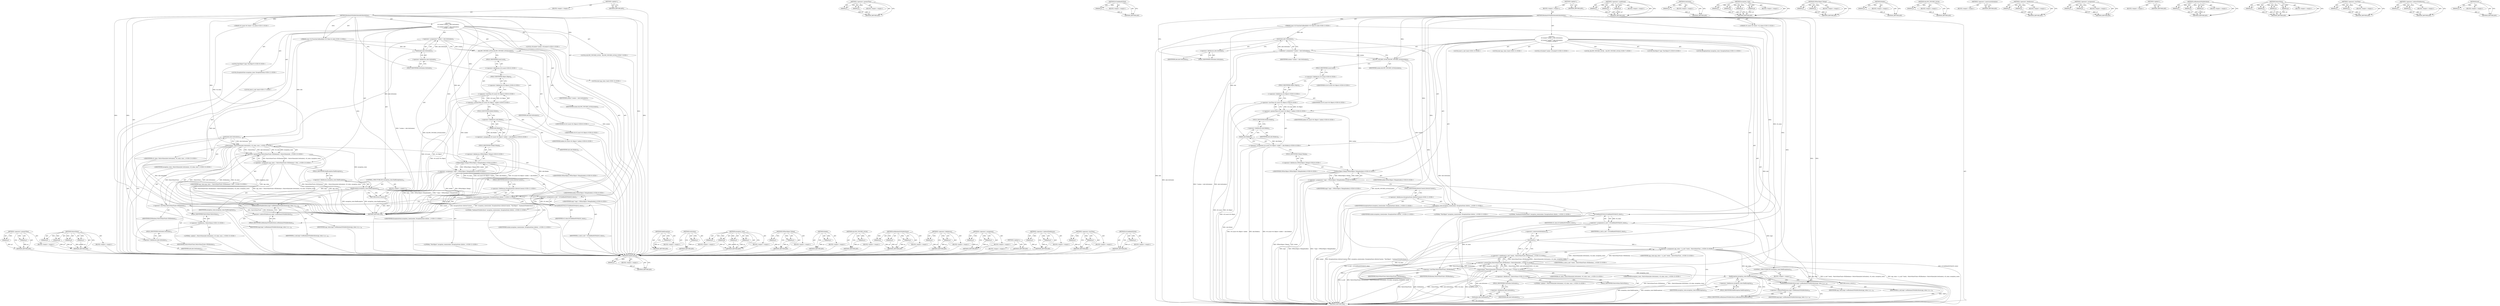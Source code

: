 digraph "bool" {
vulnerable_138 [label=<(METHOD,&lt;operator&gt;.greaterThan)>];
vulnerable_139 [label=<(PARAM,p1)>];
vulnerable_140 [label=<(PARAM,p2)>];
vulnerable_141 [label=<(BLOCK,&lt;empty&gt;,&lt;empty&gt;)>];
vulnerable_142 [label=<(METHOD_RETURN,ANY)>];
vulnerable_164 [label=<(METHOD,NativeValue)>];
vulnerable_165 [label=<(PARAM,p1)>];
vulnerable_166 [label=<(PARAM,p2)>];
vulnerable_167 [label=<(PARAM,p3)>];
vulnerable_168 [label=<(PARAM,p4)>];
vulnerable_169 [label=<(BLOCK,&lt;empty&gt;,&lt;empty&gt;)>];
vulnerable_170 [label=<(METHOD_RETURN,ANY)>];
vulnerable_6 [label=<(METHOD,&lt;global&gt;)<SUB>1</SUB>>];
vulnerable_7 [label=<(BLOCK,&lt;empty&gt;,&lt;empty&gt;)<SUB>1</SUB>>];
vulnerable_8 [label=<(METHOD,BooleanOrNullAttributeAttributeSetter)<SUB>1</SUB>>];
vulnerable_9 [label="<(PARAM,v8::Local&lt;v8::Value&gt; v8_value)<SUB>2</SUB>>"];
vulnerable_10 [label="<(PARAM,const v8::FunctionCallbackInfo&lt;v8::Value&gt;&amp; info)<SUB>2</SUB>>"];
vulnerable_11 [label="<(BLOCK,{
  v8::Isolate* isolate = info.GetIsolate();
 ...,{
  v8::Isolate* isolate = info.GetIsolate();
 ...)<SUB>2</SUB>>"];
vulnerable_12 [label="<(LOCAL,v8.Isolate* isolate: v8.Isolate*)<SUB>3</SUB>>"];
vulnerable_13 [label=<(&lt;operator&gt;.assignment,* isolate = info.GetIsolate())<SUB>3</SUB>>];
vulnerable_14 [label=<(IDENTIFIER,isolate,* isolate = info.GetIsolate())<SUB>3</SUB>>];
vulnerable_15 [label=<(GetIsolate,info.GetIsolate())<SUB>3</SUB>>];
vulnerable_16 [label=<(&lt;operator&gt;.fieldAccess,info.GetIsolate)<SUB>3</SUB>>];
vulnerable_17 [label=<(IDENTIFIER,info,info.GetIsolate())<SUB>3</SUB>>];
vulnerable_18 [label=<(FIELD_IDENTIFIER,GetIsolate,GetIsolate)<SUB>3</SUB>>];
vulnerable_19 [label=<(ALLOW_UNUSED_LOCAL,ALLOW_UNUSED_LOCAL(isolate))<SUB>4</SUB>>];
vulnerable_20 [label=<(IDENTIFIER,isolate,ALLOW_UNUSED_LOCAL(isolate))<SUB>4</SUB>>];
vulnerable_21 [label="<(&lt;operator&gt;.assignment,v8::Local&lt;v8::Object&gt; holder = info.Holder())<SUB>6</SUB>>"];
vulnerable_22 [label="<(&lt;operator&gt;.greaterThan,v8::Local&lt;v8::Object&gt; holder)<SUB>6</SUB>>"];
vulnerable_23 [label="<(&lt;operator&gt;.lessThan,v8::Local&lt;v8::Object)<SUB>6</SUB>>"];
vulnerable_24 [label="<(&lt;operator&gt;.fieldAccess,v8::Local)<SUB>6</SUB>>"];
vulnerable_25 [label="<(IDENTIFIER,v8,v8::Local&lt;v8::Object)<SUB>6</SUB>>"];
vulnerable_26 [label=<(FIELD_IDENTIFIER,Local,Local)<SUB>6</SUB>>];
vulnerable_27 [label="<(&lt;operator&gt;.fieldAccess,v8::Object)<SUB>6</SUB>>"];
vulnerable_28 [label="<(IDENTIFIER,v8,v8::Local&lt;v8::Object)<SUB>6</SUB>>"];
vulnerable_29 [label=<(FIELD_IDENTIFIER,Object,Object)<SUB>6</SUB>>];
vulnerable_30 [label="<(IDENTIFIER,holder,v8::Local&lt;v8::Object&gt; holder)<SUB>6</SUB>>"];
vulnerable_31 [label=<(Holder,info.Holder())<SUB>6</SUB>>];
vulnerable_32 [label=<(&lt;operator&gt;.fieldAccess,info.Holder)<SUB>6</SUB>>];
vulnerable_33 [label=<(IDENTIFIER,info,info.Holder())<SUB>6</SUB>>];
vulnerable_34 [label=<(FIELD_IDENTIFIER,Holder,Holder)<SUB>6</SUB>>];
vulnerable_35 [label="<(LOCAL,ALLOW_UNUSED_LOCAL : ALLOW_UNUSED_LOCAL)<SUB>7</SUB>>"];
vulnerable_36 [label="<(LOCAL,TestObject* impl: TestObject*)<SUB>9</SUB>>"];
vulnerable_37 [label="<(&lt;operator&gt;.assignment,* impl = V8TestObject::ToImpl(holder))<SUB>9</SUB>>"];
vulnerable_38 [label="<(IDENTIFIER,impl,* impl = V8TestObject::ToImpl(holder))<SUB>9</SUB>>"];
vulnerable_39 [label="<(V8TestObject.ToImpl,V8TestObject::ToImpl(holder))<SUB>9</SUB>>"];
vulnerable_40 [label="<(&lt;operator&gt;.fieldAccess,V8TestObject::ToImpl)<SUB>9</SUB>>"];
vulnerable_41 [label="<(IDENTIFIER,V8TestObject,V8TestObject::ToImpl(holder))<SUB>9</SUB>>"];
vulnerable_42 [label=<(FIELD_IDENTIFIER,ToImpl,ToImpl)<SUB>9</SUB>>];
vulnerable_43 [label="<(IDENTIFIER,holder,V8TestObject::ToImpl(holder))<SUB>9</SUB>>"];
vulnerable_44 [label="<(LOCAL,ExceptionState exception_state: ExceptionState)<SUB>11</SUB>>"];
vulnerable_45 [label="<(exception_state,exception_state(isolate, ExceptionState::kSette...)<SUB>11</SUB>>"];
vulnerable_46 [label="<(IDENTIFIER,isolate,exception_state(isolate, ExceptionState::kSette...)<SUB>11</SUB>>"];
vulnerable_47 [label="<(&lt;operator&gt;.fieldAccess,ExceptionState::kSetterContext)<SUB>11</SUB>>"];
vulnerable_48 [label="<(IDENTIFIER,ExceptionState,exception_state(isolate, ExceptionState::kSette...)<SUB>11</SUB>>"];
vulnerable_49 [label=<(FIELD_IDENTIFIER,kSetterContext,kSetterContext)<SUB>11</SUB>>];
vulnerable_50 [label="<(LITERAL,&quot;TestObject&quot;,exception_state(isolate, ExceptionState::kSette...)<SUB>11</SUB>>"];
vulnerable_51 [label="<(LITERAL,&quot;booleanOrNullAttribute&quot;,exception_state(isolate, ExceptionState::kSette...)<SUB>11</SUB>>"];
vulnerable_52 [label="<(LOCAL,bool cpp_value: bool)<SUB>13</SUB>>"];
vulnerable_53 [label="<(&lt;operator&gt;.assignment,cpp_value = NativeValueTraits&lt;IDLBoolean&gt;::Nati...)<SUB>13</SUB>>"];
vulnerable_54 [label="<(IDENTIFIER,cpp_value,cpp_value = NativeValueTraits&lt;IDLBoolean&gt;::Nati...)<SUB>13</SUB>>"];
vulnerable_55 [label="<(&lt;operator&gt;.greaterThan,NativeValueTraits&lt;IDLBoolean&gt;::NativeValue(info...)<SUB>13</SUB>>"];
vulnerable_56 [label=<(&lt;operator&gt;.lessThan,NativeValueTraits&lt;IDLBoolean)<SUB>13</SUB>>];
vulnerable_57 [label=<(IDENTIFIER,NativeValueTraits,NativeValueTraits&lt;IDLBoolean)<SUB>13</SUB>>];
vulnerable_58 [label=<(IDENTIFIER,IDLBoolean,NativeValueTraits&lt;IDLBoolean)<SUB>13</SUB>>];
vulnerable_59 [label="<(NativeValue,::NativeValue(info.GetIsolate(), v8_value, exce...)<SUB>13</SUB>>"];
vulnerable_60 [label="<(&lt;operator&gt;.fieldAccess,::NativeValue)<SUB>13</SUB>>"];
vulnerable_61 [label="<(LITERAL,&lt;global&gt;,::NativeValue(info.GetIsolate(), v8_value, exce...)<SUB>13</SUB>>"];
vulnerable_62 [label=<(FIELD_IDENTIFIER,NativeValue,NativeValue)<SUB>13</SUB>>];
vulnerable_63 [label=<(GetIsolate,info.GetIsolate())<SUB>13</SUB>>];
vulnerable_64 [label=<(&lt;operator&gt;.fieldAccess,info.GetIsolate)<SUB>13</SUB>>];
vulnerable_65 [label=<(IDENTIFIER,info,info.GetIsolate())<SUB>13</SUB>>];
vulnerable_66 [label=<(FIELD_IDENTIFIER,GetIsolate,GetIsolate)<SUB>13</SUB>>];
vulnerable_67 [label="<(IDENTIFIER,v8_value,::NativeValue(info.GetIsolate(), v8_value, exce...)<SUB>13</SUB>>"];
vulnerable_68 [label="<(IDENTIFIER,exception_state,::NativeValue(info.GetIsolate(), v8_value, exce...)<SUB>13</SUB>>"];
vulnerable_69 [label=<(CONTROL_STRUCTURE,IF,if (exception_state.HadException()))<SUB>14</SUB>>];
vulnerable_70 [label=<(HadException,exception_state.HadException())<SUB>14</SUB>>];
vulnerable_71 [label=<(&lt;operator&gt;.fieldAccess,exception_state.HadException)<SUB>14</SUB>>];
vulnerable_72 [label=<(IDENTIFIER,exception_state,exception_state.HadException())<SUB>14</SUB>>];
vulnerable_73 [label=<(FIELD_IDENTIFIER,HadException,HadException)<SUB>14</SUB>>];
vulnerable_74 [label=<(BLOCK,&lt;empty&gt;,&lt;empty&gt;)<SUB>15</SUB>>];
vulnerable_75 [label=<(RETURN,return;,return;)<SUB>15</SUB>>];
vulnerable_76 [label="<(LOCAL,bool is_null: bool)<SUB>17</SUB>>"];
vulnerable_77 [label=<(&lt;operator&gt;.assignment,is_null = IsUndefinedOrNull(v8_value))<SUB>17</SUB>>];
vulnerable_78 [label=<(IDENTIFIER,is_null,is_null = IsUndefinedOrNull(v8_value))<SUB>17</SUB>>];
vulnerable_79 [label=<(IsUndefinedOrNull,IsUndefinedOrNull(v8_value))<SUB>17</SUB>>];
vulnerable_80 [label=<(IDENTIFIER,v8_value,IsUndefinedOrNull(v8_value))<SUB>17</SUB>>];
vulnerable_81 [label=<(setBooleanOrNullAttribute,impl-&gt;setBooleanOrNullAttribute(cpp_value, is_n...)<SUB>18</SUB>>];
vulnerable_82 [label=<(&lt;operator&gt;.indirectFieldAccess,impl-&gt;setBooleanOrNullAttribute)<SUB>18</SUB>>];
vulnerable_83 [label=<(IDENTIFIER,impl,impl-&gt;setBooleanOrNullAttribute(cpp_value, is_n...)<SUB>18</SUB>>];
vulnerable_84 [label=<(FIELD_IDENTIFIER,setBooleanOrNullAttribute,setBooleanOrNullAttribute)<SUB>18</SUB>>];
vulnerable_85 [label=<(IDENTIFIER,cpp_value,impl-&gt;setBooleanOrNullAttribute(cpp_value, is_n...)<SUB>18</SUB>>];
vulnerable_86 [label=<(IDENTIFIER,is_null,impl-&gt;setBooleanOrNullAttribute(cpp_value, is_n...)<SUB>18</SUB>>];
vulnerable_87 [label=<(METHOD_RETURN,void)<SUB>1</SUB>>];
vulnerable_89 [label=<(METHOD_RETURN,ANY)<SUB>1</SUB>>];
vulnerable_171 [label=<(METHOD,HadException)>];
vulnerable_172 [label=<(PARAM,p1)>];
vulnerable_173 [label=<(BLOCK,&lt;empty&gt;,&lt;empty&gt;)>];
vulnerable_174 [label=<(METHOD_RETURN,ANY)>];
vulnerable_125 [label=<(METHOD,GetIsolate)>];
vulnerable_126 [label=<(PARAM,p1)>];
vulnerable_127 [label=<(BLOCK,&lt;empty&gt;,&lt;empty&gt;)>];
vulnerable_128 [label=<(METHOD_RETURN,ANY)>];
vulnerable_157 [label=<(METHOD,exception_state)>];
vulnerable_158 [label=<(PARAM,p1)>];
vulnerable_159 [label=<(PARAM,p2)>];
vulnerable_160 [label=<(PARAM,p3)>];
vulnerable_161 [label=<(PARAM,p4)>];
vulnerable_162 [label=<(BLOCK,&lt;empty&gt;,&lt;empty&gt;)>];
vulnerable_163 [label=<(METHOD_RETURN,ANY)>];
vulnerable_152 [label=<(METHOD,V8TestObject.ToImpl)>];
vulnerable_153 [label=<(PARAM,p1)>];
vulnerable_154 [label=<(PARAM,p2)>];
vulnerable_155 [label=<(BLOCK,&lt;empty&gt;,&lt;empty&gt;)>];
vulnerable_156 [label=<(METHOD_RETURN,ANY)>];
vulnerable_148 [label=<(METHOD,Holder)>];
vulnerable_149 [label=<(PARAM,p1)>];
vulnerable_150 [label=<(BLOCK,&lt;empty&gt;,&lt;empty&gt;)>];
vulnerable_151 [label=<(METHOD_RETURN,ANY)>];
vulnerable_134 [label=<(METHOD,ALLOW_UNUSED_LOCAL)>];
vulnerable_135 [label=<(PARAM,p1)>];
vulnerable_136 [label=<(BLOCK,&lt;empty&gt;,&lt;empty&gt;)>];
vulnerable_137 [label=<(METHOD_RETURN,ANY)>];
vulnerable_179 [label=<(METHOD,setBooleanOrNullAttribute)>];
vulnerable_180 [label=<(PARAM,p1)>];
vulnerable_181 [label=<(PARAM,p2)>];
vulnerable_182 [label=<(PARAM,p3)>];
vulnerable_183 [label=<(BLOCK,&lt;empty&gt;,&lt;empty&gt;)>];
vulnerable_184 [label=<(METHOD_RETURN,ANY)>];
vulnerable_129 [label=<(METHOD,&lt;operator&gt;.fieldAccess)>];
vulnerable_130 [label=<(PARAM,p1)>];
vulnerable_131 [label=<(PARAM,p2)>];
vulnerable_132 [label=<(BLOCK,&lt;empty&gt;,&lt;empty&gt;)>];
vulnerable_133 [label=<(METHOD_RETURN,ANY)>];
vulnerable_120 [label=<(METHOD,&lt;operator&gt;.assignment)>];
vulnerable_121 [label=<(PARAM,p1)>];
vulnerable_122 [label=<(PARAM,p2)>];
vulnerable_123 [label=<(BLOCK,&lt;empty&gt;,&lt;empty&gt;)>];
vulnerable_124 [label=<(METHOD_RETURN,ANY)>];
vulnerable_114 [label=<(METHOD,&lt;global&gt;)<SUB>1</SUB>>];
vulnerable_115 [label=<(BLOCK,&lt;empty&gt;,&lt;empty&gt;)>];
vulnerable_116 [label=<(METHOD_RETURN,ANY)>];
vulnerable_185 [label=<(METHOD,&lt;operator&gt;.indirectFieldAccess)>];
vulnerable_186 [label=<(PARAM,p1)>];
vulnerable_187 [label=<(PARAM,p2)>];
vulnerable_188 [label=<(BLOCK,&lt;empty&gt;,&lt;empty&gt;)>];
vulnerable_189 [label=<(METHOD_RETURN,ANY)>];
vulnerable_143 [label=<(METHOD,&lt;operator&gt;.lessThan)>];
vulnerable_144 [label=<(PARAM,p1)>];
vulnerable_145 [label=<(PARAM,p2)>];
vulnerable_146 [label=<(BLOCK,&lt;empty&gt;,&lt;empty&gt;)>];
vulnerable_147 [label=<(METHOD_RETURN,ANY)>];
vulnerable_175 [label=<(METHOD,IsUndefinedOrNull)>];
vulnerable_176 [label=<(PARAM,p1)>];
vulnerable_177 [label=<(BLOCK,&lt;empty&gt;,&lt;empty&gt;)>];
vulnerable_178 [label=<(METHOD_RETURN,ANY)>];
fixed_192 [label=<(METHOD,HadException)>];
fixed_193 [label=<(PARAM,p1)>];
fixed_194 [label=<(BLOCK,&lt;empty&gt;,&lt;empty&gt;)>];
fixed_195 [label=<(METHOD_RETURN,ANY)>];
fixed_142 [label=<(METHOD,&lt;operator&gt;.greaterThan)>];
fixed_143 [label=<(PARAM,p1)>];
fixed_144 [label=<(PARAM,p2)>];
fixed_145 [label=<(BLOCK,&lt;empty&gt;,&lt;empty&gt;)>];
fixed_146 [label=<(METHOD_RETURN,ANY)>];
fixed_168 [label=<(METHOD,IsUndefinedOrNull)>];
fixed_169 [label=<(PARAM,p1)>];
fixed_170 [label=<(BLOCK,&lt;empty&gt;,&lt;empty&gt;)>];
fixed_171 [label=<(METHOD_RETURN,ANY)>];
fixed_6 [label=<(METHOD,&lt;global&gt;)<SUB>1</SUB>>];
fixed_7 [label=<(BLOCK,&lt;empty&gt;,&lt;empty&gt;)<SUB>1</SUB>>];
fixed_8 [label=<(METHOD,BooleanOrNullAttributeAttributeSetter)<SUB>1</SUB>>];
fixed_9 [label="<(PARAM,v8::Local&lt;v8::Value&gt; v8_value)<SUB>2</SUB>>"];
fixed_10 [label="<(PARAM,const v8::FunctionCallbackInfo&lt;v8::Value&gt;&amp; info)<SUB>2</SUB>>"];
fixed_11 [label="<(BLOCK,{
  v8::Isolate* isolate = info.GetIsolate();
 ...,{
  v8::Isolate* isolate = info.GetIsolate();
 ...)<SUB>2</SUB>>"];
fixed_12 [label="<(LOCAL,v8.Isolate* isolate: v8.Isolate*)<SUB>3</SUB>>"];
fixed_13 [label=<(&lt;operator&gt;.assignment,* isolate = info.GetIsolate())<SUB>3</SUB>>];
fixed_14 [label=<(IDENTIFIER,isolate,* isolate = info.GetIsolate())<SUB>3</SUB>>];
fixed_15 [label=<(GetIsolate,info.GetIsolate())<SUB>3</SUB>>];
fixed_16 [label=<(&lt;operator&gt;.fieldAccess,info.GetIsolate)<SUB>3</SUB>>];
fixed_17 [label=<(IDENTIFIER,info,info.GetIsolate())<SUB>3</SUB>>];
fixed_18 [label=<(FIELD_IDENTIFIER,GetIsolate,GetIsolate)<SUB>3</SUB>>];
fixed_19 [label=<(ALLOW_UNUSED_LOCAL,ALLOW_UNUSED_LOCAL(isolate))<SUB>4</SUB>>];
fixed_20 [label=<(IDENTIFIER,isolate,ALLOW_UNUSED_LOCAL(isolate))<SUB>4</SUB>>];
fixed_21 [label="<(&lt;operator&gt;.assignment,v8::Local&lt;v8::Object&gt; holder = info.Holder())<SUB>6</SUB>>"];
fixed_22 [label="<(&lt;operator&gt;.greaterThan,v8::Local&lt;v8::Object&gt; holder)<SUB>6</SUB>>"];
fixed_23 [label="<(&lt;operator&gt;.lessThan,v8::Local&lt;v8::Object)<SUB>6</SUB>>"];
fixed_24 [label="<(&lt;operator&gt;.fieldAccess,v8::Local)<SUB>6</SUB>>"];
fixed_25 [label="<(IDENTIFIER,v8,v8::Local&lt;v8::Object)<SUB>6</SUB>>"];
fixed_26 [label=<(FIELD_IDENTIFIER,Local,Local)<SUB>6</SUB>>];
fixed_27 [label="<(&lt;operator&gt;.fieldAccess,v8::Object)<SUB>6</SUB>>"];
fixed_28 [label="<(IDENTIFIER,v8,v8::Local&lt;v8::Object)<SUB>6</SUB>>"];
fixed_29 [label=<(FIELD_IDENTIFIER,Object,Object)<SUB>6</SUB>>];
fixed_30 [label="<(IDENTIFIER,holder,v8::Local&lt;v8::Object&gt; holder)<SUB>6</SUB>>"];
fixed_31 [label=<(Holder,info.Holder())<SUB>6</SUB>>];
fixed_32 [label=<(&lt;operator&gt;.fieldAccess,info.Holder)<SUB>6</SUB>>];
fixed_33 [label=<(IDENTIFIER,info,info.Holder())<SUB>6</SUB>>];
fixed_34 [label=<(FIELD_IDENTIFIER,Holder,Holder)<SUB>6</SUB>>];
fixed_35 [label="<(LOCAL,ALLOW_UNUSED_LOCAL : ALLOW_UNUSED_LOCAL)<SUB>7</SUB>>"];
fixed_36 [label="<(LOCAL,TestObject* impl: TestObject*)<SUB>9</SUB>>"];
fixed_37 [label="<(&lt;operator&gt;.assignment,* impl = V8TestObject::ToImpl(holder))<SUB>9</SUB>>"];
fixed_38 [label="<(IDENTIFIER,impl,* impl = V8TestObject::ToImpl(holder))<SUB>9</SUB>>"];
fixed_39 [label="<(V8TestObject.ToImpl,V8TestObject::ToImpl(holder))<SUB>9</SUB>>"];
fixed_40 [label="<(&lt;operator&gt;.fieldAccess,V8TestObject::ToImpl)<SUB>9</SUB>>"];
fixed_41 [label="<(IDENTIFIER,V8TestObject,V8TestObject::ToImpl(holder))<SUB>9</SUB>>"];
fixed_42 [label=<(FIELD_IDENTIFIER,ToImpl,ToImpl)<SUB>9</SUB>>];
fixed_43 [label="<(IDENTIFIER,holder,V8TestObject::ToImpl(holder))<SUB>9</SUB>>"];
fixed_44 [label="<(LOCAL,ExceptionState exception_state: ExceptionState)<SUB>11</SUB>>"];
fixed_45 [label="<(exception_state,exception_state(isolate, ExceptionState::kSette...)<SUB>11</SUB>>"];
fixed_46 [label="<(IDENTIFIER,isolate,exception_state(isolate, ExceptionState::kSette...)<SUB>11</SUB>>"];
fixed_47 [label="<(&lt;operator&gt;.fieldAccess,ExceptionState::kSetterContext)<SUB>11</SUB>>"];
fixed_48 [label="<(IDENTIFIER,ExceptionState,exception_state(isolate, ExceptionState::kSette...)<SUB>11</SUB>>"];
fixed_49 [label=<(FIELD_IDENTIFIER,kSetterContext,kSetterContext)<SUB>11</SUB>>];
fixed_50 [label="<(LITERAL,&quot;TestObject&quot;,exception_state(isolate, ExceptionState::kSette...)<SUB>11</SUB>>"];
fixed_51 [label="<(LITERAL,&quot;booleanOrNullAttribute&quot;,exception_state(isolate, ExceptionState::kSette...)<SUB>11</SUB>>"];
fixed_52 [label="<(LOCAL,bool is_null: bool)<SUB>13</SUB>>"];
fixed_53 [label=<(&lt;operator&gt;.assignment,is_null = IsUndefinedOrNull(v8_value))<SUB>13</SUB>>];
fixed_54 [label=<(IDENTIFIER,is_null,is_null = IsUndefinedOrNull(v8_value))<SUB>13</SUB>>];
fixed_55 [label=<(IsUndefinedOrNull,IsUndefinedOrNull(v8_value))<SUB>13</SUB>>];
fixed_56 [label=<(IDENTIFIER,v8_value,IsUndefinedOrNull(v8_value))<SUB>13</SUB>>];
fixed_57 [label="<(LOCAL,bool cpp_value: bool)<SUB>15</SUB>>"];
fixed_58 [label="<(&lt;operator&gt;.assignment,cpp_value = is_null ? bool() : NativeValueTrait...)<SUB>15</SUB>>"];
fixed_59 [label="<(IDENTIFIER,cpp_value,cpp_value = is_null ? bool() : NativeValueTrait...)<SUB>15</SUB>>"];
fixed_60 [label="<(&lt;operator&gt;.conditional,is_null ? bool() : NativeValueTraits&lt;IDLBoolean...)<SUB>15</SUB>>"];
fixed_61 [label="<(IDENTIFIER,is_null,is_null ? bool() : NativeValueTraits&lt;IDLBoolean...)<SUB>15</SUB>>"];
fixed_62 [label=<(bool,bool())<SUB>15</SUB>>];
fixed_63 [label=<(&lt;operator&gt;.constructorInitializer,())<SUB>15</SUB>>];
fixed_64 [label="<(&lt;operator&gt;.greaterThan,NativeValueTraits&lt;IDLBoolean&gt;::NativeValue(info...)<SUB>15</SUB>>"];
fixed_65 [label=<(&lt;operator&gt;.lessThan,NativeValueTraits&lt;IDLBoolean)<SUB>15</SUB>>];
fixed_66 [label=<(IDENTIFIER,NativeValueTraits,NativeValueTraits&lt;IDLBoolean)<SUB>15</SUB>>];
fixed_67 [label=<(IDENTIFIER,IDLBoolean,NativeValueTraits&lt;IDLBoolean)<SUB>15</SUB>>];
fixed_68 [label="<(NativeValue,::NativeValue(info.GetIsolate(), v8_value, exce...)<SUB>15</SUB>>"];
fixed_69 [label="<(&lt;operator&gt;.fieldAccess,::NativeValue)<SUB>15</SUB>>"];
fixed_70 [label="<(LITERAL,&lt;global&gt;,::NativeValue(info.GetIsolate(), v8_value, exce...)<SUB>15</SUB>>"];
fixed_71 [label=<(FIELD_IDENTIFIER,NativeValue,NativeValue)<SUB>15</SUB>>];
fixed_72 [label=<(GetIsolate,info.GetIsolate())<SUB>15</SUB>>];
fixed_73 [label=<(&lt;operator&gt;.fieldAccess,info.GetIsolate)<SUB>15</SUB>>];
fixed_74 [label=<(IDENTIFIER,info,info.GetIsolate())<SUB>15</SUB>>];
fixed_75 [label=<(FIELD_IDENTIFIER,GetIsolate,GetIsolate)<SUB>15</SUB>>];
fixed_76 [label="<(IDENTIFIER,v8_value,::NativeValue(info.GetIsolate(), v8_value, exce...)<SUB>15</SUB>>"];
fixed_77 [label="<(IDENTIFIER,exception_state,::NativeValue(info.GetIsolate(), v8_value, exce...)<SUB>15</SUB>>"];
fixed_78 [label=<(CONTROL_STRUCTURE,IF,if (exception_state.HadException()))<SUB>16</SUB>>];
fixed_79 [label=<(HadException,exception_state.HadException())<SUB>16</SUB>>];
fixed_80 [label=<(&lt;operator&gt;.fieldAccess,exception_state.HadException)<SUB>16</SUB>>];
fixed_81 [label=<(IDENTIFIER,exception_state,exception_state.HadException())<SUB>16</SUB>>];
fixed_82 [label=<(FIELD_IDENTIFIER,HadException,HadException)<SUB>16</SUB>>];
fixed_83 [label=<(BLOCK,&lt;empty&gt;,&lt;empty&gt;)<SUB>17</SUB>>];
fixed_84 [label=<(RETURN,return;,return;)<SUB>17</SUB>>];
fixed_85 [label=<(setBooleanOrNullAttribute,impl-&gt;setBooleanOrNullAttribute(cpp_value, is_n...)<SUB>19</SUB>>];
fixed_86 [label=<(&lt;operator&gt;.indirectFieldAccess,impl-&gt;setBooleanOrNullAttribute)<SUB>19</SUB>>];
fixed_87 [label=<(IDENTIFIER,impl,impl-&gt;setBooleanOrNullAttribute(cpp_value, is_n...)<SUB>19</SUB>>];
fixed_88 [label=<(FIELD_IDENTIFIER,setBooleanOrNullAttribute,setBooleanOrNullAttribute)<SUB>19</SUB>>];
fixed_89 [label=<(IDENTIFIER,cpp_value,impl-&gt;setBooleanOrNullAttribute(cpp_value, is_n...)<SUB>19</SUB>>];
fixed_90 [label=<(IDENTIFIER,is_null,impl-&gt;setBooleanOrNullAttribute(cpp_value, is_n...)<SUB>19</SUB>>];
fixed_91 [label=<(METHOD_RETURN,void)<SUB>1</SUB>>];
fixed_93 [label=<(METHOD_RETURN,ANY)<SUB>1</SUB>>];
fixed_172 [label=<(METHOD,&lt;operator&gt;.conditional)>];
fixed_173 [label=<(PARAM,p1)>];
fixed_174 [label=<(PARAM,p2)>];
fixed_175 [label=<(PARAM,p3)>];
fixed_176 [label=<(BLOCK,&lt;empty&gt;,&lt;empty&gt;)>];
fixed_177 [label=<(METHOD_RETURN,ANY)>];
fixed_129 [label=<(METHOD,GetIsolate)>];
fixed_130 [label=<(PARAM,p1)>];
fixed_131 [label=<(BLOCK,&lt;empty&gt;,&lt;empty&gt;)>];
fixed_132 [label=<(METHOD_RETURN,ANY)>];
fixed_161 [label=<(METHOD,exception_state)>];
fixed_162 [label=<(PARAM,p1)>];
fixed_163 [label=<(PARAM,p2)>];
fixed_164 [label=<(PARAM,p3)>];
fixed_165 [label=<(PARAM,p4)>];
fixed_166 [label=<(BLOCK,&lt;empty&gt;,&lt;empty&gt;)>];
fixed_167 [label=<(METHOD_RETURN,ANY)>];
fixed_156 [label=<(METHOD,V8TestObject.ToImpl)>];
fixed_157 [label=<(PARAM,p1)>];
fixed_158 [label=<(PARAM,p2)>];
fixed_159 [label=<(BLOCK,&lt;empty&gt;,&lt;empty&gt;)>];
fixed_160 [label=<(METHOD_RETURN,ANY)>];
fixed_152 [label=<(METHOD,Holder)>];
fixed_153 [label=<(PARAM,p1)>];
fixed_154 [label=<(BLOCK,&lt;empty&gt;,&lt;empty&gt;)>];
fixed_155 [label=<(METHOD_RETURN,ANY)>];
fixed_138 [label=<(METHOD,ALLOW_UNUSED_LOCAL)>];
fixed_139 [label=<(PARAM,p1)>];
fixed_140 [label=<(BLOCK,&lt;empty&gt;,&lt;empty&gt;)>];
fixed_141 [label=<(METHOD_RETURN,ANY)>];
fixed_182 [label=<(METHOD,&lt;operator&gt;.constructorInitializer)>];
fixed_183 [label=<(BLOCK,&lt;empty&gt;,&lt;empty&gt;)>];
fixed_184 [label=<(METHOD_RETURN,ANY)>];
fixed_133 [label=<(METHOD,&lt;operator&gt;.fieldAccess)>];
fixed_134 [label=<(PARAM,p1)>];
fixed_135 [label=<(PARAM,p2)>];
fixed_136 [label=<(BLOCK,&lt;empty&gt;,&lt;empty&gt;)>];
fixed_137 [label=<(METHOD_RETURN,ANY)>];
fixed_124 [label=<(METHOD,&lt;operator&gt;.assignment)>];
fixed_125 [label=<(PARAM,p1)>];
fixed_126 [label=<(PARAM,p2)>];
fixed_127 [label=<(BLOCK,&lt;empty&gt;,&lt;empty&gt;)>];
fixed_128 [label=<(METHOD_RETURN,ANY)>];
fixed_118 [label=<(METHOD,&lt;global&gt;)<SUB>1</SUB>>];
fixed_119 [label=<(BLOCK,&lt;empty&gt;,&lt;empty&gt;)>];
fixed_120 [label=<(METHOD_RETURN,ANY)>];
fixed_196 [label=<(METHOD,setBooleanOrNullAttribute)>];
fixed_197 [label=<(PARAM,p1)>];
fixed_198 [label=<(PARAM,p2)>];
fixed_199 [label=<(PARAM,p3)>];
fixed_200 [label=<(BLOCK,&lt;empty&gt;,&lt;empty&gt;)>];
fixed_201 [label=<(METHOD_RETURN,ANY)>];
fixed_185 [label=<(METHOD,NativeValue)>];
fixed_186 [label=<(PARAM,p1)>];
fixed_187 [label=<(PARAM,p2)>];
fixed_188 [label=<(PARAM,p3)>];
fixed_189 [label=<(PARAM,p4)>];
fixed_190 [label=<(BLOCK,&lt;empty&gt;,&lt;empty&gt;)>];
fixed_191 [label=<(METHOD_RETURN,ANY)>];
fixed_147 [label=<(METHOD,&lt;operator&gt;.lessThan)>];
fixed_148 [label=<(PARAM,p1)>];
fixed_149 [label=<(PARAM,p2)>];
fixed_150 [label=<(BLOCK,&lt;empty&gt;,&lt;empty&gt;)>];
fixed_151 [label=<(METHOD_RETURN,ANY)>];
fixed_202 [label=<(METHOD,&lt;operator&gt;.indirectFieldAccess)>];
fixed_203 [label=<(PARAM,p1)>];
fixed_204 [label=<(PARAM,p2)>];
fixed_205 [label=<(BLOCK,&lt;empty&gt;,&lt;empty&gt;)>];
fixed_206 [label=<(METHOD_RETURN,ANY)>];
fixed_178 [label=<(METHOD,bool)>];
fixed_179 [label=<(PARAM,p1)>];
fixed_180 [label=<(BLOCK,&lt;empty&gt;,&lt;empty&gt;)>];
fixed_181 [label=<(METHOD_RETURN,ANY)>];
vulnerable_138 -> vulnerable_139  [key=0, label="AST: "];
vulnerable_138 -> vulnerable_139  [key=1, label="DDG: "];
vulnerable_138 -> vulnerable_141  [key=0, label="AST: "];
vulnerable_138 -> vulnerable_140  [key=0, label="AST: "];
vulnerable_138 -> vulnerable_140  [key=1, label="DDG: "];
vulnerable_138 -> vulnerable_142  [key=0, label="AST: "];
vulnerable_138 -> vulnerable_142  [key=1, label="CFG: "];
vulnerable_139 -> vulnerable_142  [key=0, label="DDG: p1"];
vulnerable_140 -> vulnerable_142  [key=0, label="DDG: p2"];
vulnerable_141 -> fixed_192  [key=0];
vulnerable_142 -> fixed_192  [key=0];
vulnerable_164 -> vulnerable_165  [key=0, label="AST: "];
vulnerable_164 -> vulnerable_165  [key=1, label="DDG: "];
vulnerable_164 -> vulnerable_169  [key=0, label="AST: "];
vulnerable_164 -> vulnerable_166  [key=0, label="AST: "];
vulnerable_164 -> vulnerable_166  [key=1, label="DDG: "];
vulnerable_164 -> vulnerable_170  [key=0, label="AST: "];
vulnerable_164 -> vulnerable_170  [key=1, label="CFG: "];
vulnerable_164 -> vulnerable_167  [key=0, label="AST: "];
vulnerable_164 -> vulnerable_167  [key=1, label="DDG: "];
vulnerable_164 -> vulnerable_168  [key=0, label="AST: "];
vulnerable_164 -> vulnerable_168  [key=1, label="DDG: "];
vulnerable_165 -> vulnerable_170  [key=0, label="DDG: p1"];
vulnerable_166 -> vulnerable_170  [key=0, label="DDG: p2"];
vulnerable_167 -> vulnerable_170  [key=0, label="DDG: p3"];
vulnerable_168 -> vulnerable_170  [key=0, label="DDG: p4"];
vulnerable_169 -> fixed_192  [key=0];
vulnerable_170 -> fixed_192  [key=0];
vulnerable_6 -> vulnerable_7  [key=0, label="AST: "];
vulnerable_6 -> vulnerable_89  [key=0, label="AST: "];
vulnerable_6 -> vulnerable_89  [key=1, label="CFG: "];
vulnerable_7 -> vulnerable_8  [key=0, label="AST: "];
vulnerable_8 -> vulnerable_9  [key=0, label="AST: "];
vulnerable_8 -> vulnerable_9  [key=1, label="DDG: "];
vulnerable_8 -> vulnerable_10  [key=0, label="AST: "];
vulnerable_8 -> vulnerable_10  [key=1, label="DDG: "];
vulnerable_8 -> vulnerable_11  [key=0, label="AST: "];
vulnerable_8 -> vulnerable_87  [key=0, label="AST: "];
vulnerable_8 -> vulnerable_18  [key=0, label="CFG: "];
vulnerable_8 -> vulnerable_19  [key=0, label="DDG: "];
vulnerable_8 -> vulnerable_45  [key=0, label="DDG: "];
vulnerable_8 -> vulnerable_81  [key=0, label="DDG: "];
vulnerable_8 -> vulnerable_22  [key=0, label="DDG: "];
vulnerable_8 -> vulnerable_39  [key=0, label="DDG: "];
vulnerable_8 -> vulnerable_75  [key=0, label="DDG: "];
vulnerable_8 -> vulnerable_79  [key=0, label="DDG: "];
vulnerable_8 -> vulnerable_56  [key=0, label="DDG: "];
vulnerable_8 -> vulnerable_59  [key=0, label="DDG: "];
vulnerable_9 -> vulnerable_59  [key=0, label="DDG: v8_value"];
vulnerable_10 -> vulnerable_87  [key=0, label="DDG: info"];
vulnerable_10 -> vulnerable_15  [key=0, label="DDG: info"];
vulnerable_10 -> vulnerable_31  [key=0, label="DDG: info"];
vulnerable_10 -> vulnerable_63  [key=0, label="DDG: info"];
vulnerable_11 -> vulnerable_12  [key=0, label="AST: "];
vulnerable_11 -> vulnerable_13  [key=0, label="AST: "];
vulnerable_11 -> vulnerable_19  [key=0, label="AST: "];
vulnerable_11 -> vulnerable_21  [key=0, label="AST: "];
vulnerable_11 -> vulnerable_35  [key=0, label="AST: "];
vulnerable_11 -> vulnerable_36  [key=0, label="AST: "];
vulnerable_11 -> vulnerable_37  [key=0, label="AST: "];
vulnerable_11 -> vulnerable_44  [key=0, label="AST: "];
vulnerable_11 -> vulnerable_45  [key=0, label="AST: "];
vulnerable_11 -> vulnerable_52  [key=0, label="AST: "];
vulnerable_11 -> vulnerable_53  [key=0, label="AST: "];
vulnerable_11 -> vulnerable_69  [key=0, label="AST: "];
vulnerable_11 -> vulnerable_76  [key=0, label="AST: "];
vulnerable_11 -> vulnerable_77  [key=0, label="AST: "];
vulnerable_11 -> vulnerable_81  [key=0, label="AST: "];
vulnerable_12 -> fixed_192  [key=0];
vulnerable_13 -> vulnerable_14  [key=0, label="AST: "];
vulnerable_13 -> vulnerable_15  [key=0, label="AST: "];
vulnerable_13 -> vulnerable_19  [key=0, label="CFG: "];
vulnerable_13 -> vulnerable_19  [key=1, label="DDG: isolate"];
vulnerable_13 -> vulnerable_87  [key=0, label="DDG: * isolate = info.GetIsolate()"];
vulnerable_14 -> fixed_192  [key=0];
vulnerable_15 -> vulnerable_16  [key=0, label="AST: "];
vulnerable_15 -> vulnerable_13  [key=0, label="CFG: "];
vulnerable_15 -> vulnerable_13  [key=1, label="DDG: info.GetIsolate"];
vulnerable_15 -> vulnerable_63  [key=0, label="DDG: info.GetIsolate"];
vulnerable_16 -> vulnerable_17  [key=0, label="AST: "];
vulnerable_16 -> vulnerable_18  [key=0, label="AST: "];
vulnerable_16 -> vulnerable_15  [key=0, label="CFG: "];
vulnerable_17 -> fixed_192  [key=0];
vulnerable_18 -> vulnerable_16  [key=0, label="CFG: "];
vulnerable_19 -> vulnerable_20  [key=0, label="AST: "];
vulnerable_19 -> vulnerable_26  [key=0, label="CFG: "];
vulnerable_19 -> vulnerable_87  [key=0, label="DDG: ALLOW_UNUSED_LOCAL(isolate)"];
vulnerable_19 -> vulnerable_45  [key=0, label="DDG: isolate"];
vulnerable_20 -> fixed_192  [key=0];
vulnerable_21 -> vulnerable_22  [key=0, label="AST: "];
vulnerable_21 -> vulnerable_31  [key=0, label="AST: "];
vulnerable_21 -> vulnerable_42  [key=0, label="CFG: "];
vulnerable_21 -> vulnerable_87  [key=0, label="DDG: v8::Local&lt;v8::Object&gt; holder"];
vulnerable_21 -> vulnerable_87  [key=1, label="DDG: info.Holder()"];
vulnerable_21 -> vulnerable_87  [key=2, label="DDG: v8::Local&lt;v8::Object&gt; holder = info.Holder()"];
vulnerable_22 -> vulnerable_23  [key=0, label="AST: "];
vulnerable_22 -> vulnerable_30  [key=0, label="AST: "];
vulnerable_22 -> vulnerable_34  [key=0, label="CFG: "];
vulnerable_22 -> vulnerable_87  [key=0, label="DDG: v8::Local&lt;v8::Object"];
vulnerable_22 -> vulnerable_39  [key=0, label="DDG: holder"];
vulnerable_23 -> vulnerable_24  [key=0, label="AST: "];
vulnerable_23 -> vulnerable_27  [key=0, label="AST: "];
vulnerable_23 -> vulnerable_22  [key=0, label="CFG: "];
vulnerable_23 -> vulnerable_22  [key=1, label="DDG: v8::Local"];
vulnerable_23 -> vulnerable_22  [key=2, label="DDG: v8::Object"];
vulnerable_23 -> vulnerable_87  [key=0, label="DDG: v8::Local"];
vulnerable_23 -> vulnerable_87  [key=1, label="DDG: v8::Object"];
vulnerable_24 -> vulnerable_25  [key=0, label="AST: "];
vulnerable_24 -> vulnerable_26  [key=0, label="AST: "];
vulnerable_24 -> vulnerable_29  [key=0, label="CFG: "];
vulnerable_25 -> fixed_192  [key=0];
vulnerable_26 -> vulnerable_24  [key=0, label="CFG: "];
vulnerable_27 -> vulnerable_28  [key=0, label="AST: "];
vulnerable_27 -> vulnerable_29  [key=0, label="AST: "];
vulnerable_27 -> vulnerable_23  [key=0, label="CFG: "];
vulnerable_28 -> fixed_192  [key=0];
vulnerable_29 -> vulnerable_27  [key=0, label="CFG: "];
vulnerable_30 -> fixed_192  [key=0];
vulnerable_31 -> vulnerable_32  [key=0, label="AST: "];
vulnerable_31 -> vulnerable_21  [key=0, label="CFG: "];
vulnerable_31 -> vulnerable_21  [key=1, label="DDG: info.Holder"];
vulnerable_31 -> vulnerable_87  [key=0, label="DDG: info.Holder"];
vulnerable_32 -> vulnerable_33  [key=0, label="AST: "];
vulnerable_32 -> vulnerable_34  [key=0, label="AST: "];
vulnerable_32 -> vulnerable_31  [key=0, label="CFG: "];
vulnerable_33 -> fixed_192  [key=0];
vulnerable_34 -> vulnerable_32  [key=0, label="CFG: "];
vulnerable_35 -> fixed_192  [key=0];
vulnerable_36 -> fixed_192  [key=0];
vulnerable_37 -> vulnerable_38  [key=0, label="AST: "];
vulnerable_37 -> vulnerable_39  [key=0, label="AST: "];
vulnerable_37 -> vulnerable_49  [key=0, label="CFG: "];
vulnerable_37 -> vulnerable_87  [key=0, label="DDG: impl"];
vulnerable_37 -> vulnerable_87  [key=1, label="DDG: V8TestObject::ToImpl(holder)"];
vulnerable_37 -> vulnerable_87  [key=2, label="DDG: * impl = V8TestObject::ToImpl(holder)"];
vulnerable_37 -> vulnerable_81  [key=0, label="DDG: impl"];
vulnerable_38 -> fixed_192  [key=0];
vulnerable_39 -> vulnerable_40  [key=0, label="AST: "];
vulnerable_39 -> vulnerable_43  [key=0, label="AST: "];
vulnerable_39 -> vulnerable_37  [key=0, label="CFG: "];
vulnerable_39 -> vulnerable_37  [key=1, label="DDG: V8TestObject::ToImpl"];
vulnerable_39 -> vulnerable_37  [key=2, label="DDG: holder"];
vulnerable_39 -> vulnerable_87  [key=0, label="DDG: V8TestObject::ToImpl"];
vulnerable_39 -> vulnerable_87  [key=1, label="DDG: holder"];
vulnerable_40 -> vulnerable_41  [key=0, label="AST: "];
vulnerable_40 -> vulnerable_42  [key=0, label="AST: "];
vulnerable_40 -> vulnerable_39  [key=0, label="CFG: "];
vulnerable_41 -> fixed_192  [key=0];
vulnerable_42 -> vulnerable_40  [key=0, label="CFG: "];
vulnerable_43 -> fixed_192  [key=0];
vulnerable_44 -> fixed_192  [key=0];
vulnerable_45 -> vulnerable_46  [key=0, label="AST: "];
vulnerable_45 -> vulnerable_47  [key=0, label="AST: "];
vulnerable_45 -> vulnerable_50  [key=0, label="AST: "];
vulnerable_45 -> vulnerable_51  [key=0, label="AST: "];
vulnerable_45 -> vulnerable_56  [key=0, label="CFG: "];
vulnerable_45 -> vulnerable_87  [key=0, label="DDG: isolate"];
vulnerable_45 -> vulnerable_87  [key=1, label="DDG: ExceptionState::kSetterContext"];
vulnerable_45 -> vulnerable_87  [key=2, label="DDG: exception_state(isolate, ExceptionState::kSetterContext, &quot;TestObject&quot;, &quot;booleanOrNullAttribute&quot;)"];
vulnerable_46 -> fixed_192  [key=0];
vulnerable_47 -> vulnerable_48  [key=0, label="AST: "];
vulnerable_47 -> vulnerable_49  [key=0, label="AST: "];
vulnerable_47 -> vulnerable_45  [key=0, label="CFG: "];
vulnerable_48 -> fixed_192  [key=0];
vulnerable_49 -> vulnerable_47  [key=0, label="CFG: "];
vulnerable_50 -> fixed_192  [key=0];
vulnerable_51 -> fixed_192  [key=0];
vulnerable_52 -> fixed_192  [key=0];
vulnerable_53 -> vulnerable_54  [key=0, label="AST: "];
vulnerable_53 -> vulnerable_55  [key=0, label="AST: "];
vulnerable_53 -> vulnerable_73  [key=0, label="CFG: "];
vulnerable_53 -> vulnerable_87  [key=0, label="DDG: cpp_value"];
vulnerable_53 -> vulnerable_87  [key=1, label="DDG: NativeValueTraits&lt;IDLBoolean&gt;::NativeValue(info.GetIsolate(), v8_value, exception_state)"];
vulnerable_53 -> vulnerable_87  [key=2, label="DDG: cpp_value = NativeValueTraits&lt;IDLBoolean&gt;::NativeValue(info.GetIsolate(), v8_value, exception_state)"];
vulnerable_53 -> vulnerable_81  [key=0, label="DDG: cpp_value"];
vulnerable_54 -> fixed_192  [key=0];
vulnerable_55 -> vulnerable_56  [key=0, label="AST: "];
vulnerable_55 -> vulnerable_59  [key=0, label="AST: "];
vulnerable_55 -> vulnerable_53  [key=0, label="CFG: "];
vulnerable_55 -> vulnerable_53  [key=1, label="DDG: NativeValueTraits&lt;IDLBoolean"];
vulnerable_55 -> vulnerable_53  [key=2, label="DDG: ::NativeValue(info.GetIsolate(), v8_value, exception_state)"];
vulnerable_55 -> vulnerable_87  [key=0, label="DDG: NativeValueTraits&lt;IDLBoolean"];
vulnerable_55 -> vulnerable_87  [key=1, label="DDG: ::NativeValue(info.GetIsolate(), v8_value, exception_state)"];
vulnerable_56 -> vulnerable_57  [key=0, label="AST: "];
vulnerable_56 -> vulnerable_58  [key=0, label="AST: "];
vulnerable_56 -> vulnerable_62  [key=0, label="CFG: "];
vulnerable_56 -> vulnerable_87  [key=0, label="DDG: IDLBoolean"];
vulnerable_56 -> vulnerable_87  [key=1, label="DDG: NativeValueTraits"];
vulnerable_56 -> vulnerable_55  [key=0, label="DDG: NativeValueTraits"];
vulnerable_56 -> vulnerable_55  [key=1, label="DDG: IDLBoolean"];
vulnerable_57 -> fixed_192  [key=0];
vulnerable_58 -> fixed_192  [key=0];
vulnerable_59 -> vulnerable_60  [key=0, label="AST: "];
vulnerable_59 -> vulnerable_63  [key=0, label="AST: "];
vulnerable_59 -> vulnerable_67  [key=0, label="AST: "];
vulnerable_59 -> vulnerable_68  [key=0, label="AST: "];
vulnerable_59 -> vulnerable_55  [key=0, label="CFG: "];
vulnerable_59 -> vulnerable_55  [key=1, label="DDG: ::NativeValue"];
vulnerable_59 -> vulnerable_55  [key=2, label="DDG: info.GetIsolate()"];
vulnerable_59 -> vulnerable_55  [key=3, label="DDG: v8_value"];
vulnerable_59 -> vulnerable_55  [key=4, label="DDG: exception_state"];
vulnerable_59 -> vulnerable_87  [key=0, label="DDG: ::NativeValue"];
vulnerable_59 -> vulnerable_87  [key=1, label="DDG: info.GetIsolate()"];
vulnerable_59 -> vulnerable_87  [key=2, label="DDG: v8_value"];
vulnerable_59 -> vulnerable_87  [key=3, label="DDG: exception_state"];
vulnerable_59 -> vulnerable_70  [key=0, label="DDG: exception_state"];
vulnerable_59 -> vulnerable_79  [key=0, label="DDG: v8_value"];
vulnerable_60 -> vulnerable_61  [key=0, label="AST: "];
vulnerable_60 -> vulnerable_62  [key=0, label="AST: "];
vulnerable_60 -> vulnerable_66  [key=0, label="CFG: "];
vulnerable_61 -> fixed_192  [key=0];
vulnerable_62 -> vulnerable_60  [key=0, label="CFG: "];
vulnerable_63 -> vulnerable_64  [key=0, label="AST: "];
vulnerable_63 -> vulnerable_59  [key=0, label="CFG: "];
vulnerable_63 -> vulnerable_59  [key=1, label="DDG: info.GetIsolate"];
vulnerable_63 -> vulnerable_87  [key=0, label="DDG: info.GetIsolate"];
vulnerable_64 -> vulnerable_65  [key=0, label="AST: "];
vulnerable_64 -> vulnerable_66  [key=0, label="AST: "];
vulnerable_64 -> vulnerable_63  [key=0, label="CFG: "];
vulnerable_65 -> fixed_192  [key=0];
vulnerable_66 -> vulnerable_64  [key=0, label="CFG: "];
vulnerable_67 -> fixed_192  [key=0];
vulnerable_68 -> fixed_192  [key=0];
vulnerable_69 -> vulnerable_70  [key=0, label="AST: "];
vulnerable_69 -> vulnerable_74  [key=0, label="AST: "];
vulnerable_70 -> vulnerable_71  [key=0, label="AST: "];
vulnerable_70 -> vulnerable_75  [key=0, label="CFG: "];
vulnerable_70 -> vulnerable_75  [key=1, label="CDG: "];
vulnerable_70 -> vulnerable_79  [key=0, label="CFG: "];
vulnerable_70 -> vulnerable_79  [key=1, label="CDG: "];
vulnerable_70 -> vulnerable_87  [key=0, label="DDG: exception_state.HadException"];
vulnerable_70 -> vulnerable_87  [key=1, label="DDG: exception_state.HadException()"];
vulnerable_70 -> vulnerable_77  [key=0, label="CDG: "];
vulnerable_70 -> vulnerable_82  [key=0, label="CDG: "];
vulnerable_70 -> vulnerable_81  [key=0, label="CDG: "];
vulnerable_70 -> vulnerable_84  [key=0, label="CDG: "];
vulnerable_71 -> vulnerable_72  [key=0, label="AST: "];
vulnerable_71 -> vulnerable_73  [key=0, label="AST: "];
vulnerable_71 -> vulnerable_70  [key=0, label="CFG: "];
vulnerable_72 -> fixed_192  [key=0];
vulnerable_73 -> vulnerable_71  [key=0, label="CFG: "];
vulnerable_74 -> vulnerable_75  [key=0, label="AST: "];
vulnerable_75 -> vulnerable_87  [key=0, label="CFG: "];
vulnerable_75 -> vulnerable_87  [key=1, label="DDG: &lt;RET&gt;"];
vulnerable_76 -> fixed_192  [key=0];
vulnerable_77 -> vulnerable_78  [key=0, label="AST: "];
vulnerable_77 -> vulnerable_79  [key=0, label="AST: "];
vulnerable_77 -> vulnerable_84  [key=0, label="CFG: "];
vulnerable_77 -> vulnerable_81  [key=0, label="DDG: is_null"];
vulnerable_78 -> fixed_192  [key=0];
vulnerable_79 -> vulnerable_80  [key=0, label="AST: "];
vulnerable_79 -> vulnerable_77  [key=0, label="CFG: "];
vulnerable_79 -> vulnerable_77  [key=1, label="DDG: v8_value"];
vulnerable_80 -> fixed_192  [key=0];
vulnerable_81 -> vulnerable_82  [key=0, label="AST: "];
vulnerable_81 -> vulnerable_85  [key=0, label="AST: "];
vulnerable_81 -> vulnerable_86  [key=0, label="AST: "];
vulnerable_81 -> vulnerable_87  [key=0, label="CFG: "];
vulnerable_82 -> vulnerable_83  [key=0, label="AST: "];
vulnerable_82 -> vulnerable_84  [key=0, label="AST: "];
vulnerable_82 -> vulnerable_81  [key=0, label="CFG: "];
vulnerable_83 -> fixed_192  [key=0];
vulnerable_84 -> vulnerable_82  [key=0, label="CFG: "];
vulnerable_85 -> fixed_192  [key=0];
vulnerable_86 -> fixed_192  [key=0];
vulnerable_87 -> fixed_192  [key=0];
vulnerable_89 -> fixed_192  [key=0];
vulnerable_171 -> vulnerable_172  [key=0, label="AST: "];
vulnerable_171 -> vulnerable_172  [key=1, label="DDG: "];
vulnerable_171 -> vulnerable_173  [key=0, label="AST: "];
vulnerable_171 -> vulnerable_174  [key=0, label="AST: "];
vulnerable_171 -> vulnerable_174  [key=1, label="CFG: "];
vulnerable_172 -> vulnerable_174  [key=0, label="DDG: p1"];
vulnerable_173 -> fixed_192  [key=0];
vulnerable_174 -> fixed_192  [key=0];
vulnerable_125 -> vulnerable_126  [key=0, label="AST: "];
vulnerable_125 -> vulnerable_126  [key=1, label="DDG: "];
vulnerable_125 -> vulnerable_127  [key=0, label="AST: "];
vulnerable_125 -> vulnerable_128  [key=0, label="AST: "];
vulnerable_125 -> vulnerable_128  [key=1, label="CFG: "];
vulnerable_126 -> vulnerable_128  [key=0, label="DDG: p1"];
vulnerable_127 -> fixed_192  [key=0];
vulnerable_128 -> fixed_192  [key=0];
vulnerable_157 -> vulnerable_158  [key=0, label="AST: "];
vulnerable_157 -> vulnerable_158  [key=1, label="DDG: "];
vulnerable_157 -> vulnerable_162  [key=0, label="AST: "];
vulnerable_157 -> vulnerable_159  [key=0, label="AST: "];
vulnerable_157 -> vulnerable_159  [key=1, label="DDG: "];
vulnerable_157 -> vulnerable_163  [key=0, label="AST: "];
vulnerable_157 -> vulnerable_163  [key=1, label="CFG: "];
vulnerable_157 -> vulnerable_160  [key=0, label="AST: "];
vulnerable_157 -> vulnerable_160  [key=1, label="DDG: "];
vulnerable_157 -> vulnerable_161  [key=0, label="AST: "];
vulnerable_157 -> vulnerable_161  [key=1, label="DDG: "];
vulnerable_158 -> vulnerable_163  [key=0, label="DDG: p1"];
vulnerable_159 -> vulnerable_163  [key=0, label="DDG: p2"];
vulnerable_160 -> vulnerable_163  [key=0, label="DDG: p3"];
vulnerable_161 -> vulnerable_163  [key=0, label="DDG: p4"];
vulnerable_162 -> fixed_192  [key=0];
vulnerable_163 -> fixed_192  [key=0];
vulnerable_152 -> vulnerable_153  [key=0, label="AST: "];
vulnerable_152 -> vulnerable_153  [key=1, label="DDG: "];
vulnerable_152 -> vulnerable_155  [key=0, label="AST: "];
vulnerable_152 -> vulnerable_154  [key=0, label="AST: "];
vulnerable_152 -> vulnerable_154  [key=1, label="DDG: "];
vulnerable_152 -> vulnerable_156  [key=0, label="AST: "];
vulnerable_152 -> vulnerable_156  [key=1, label="CFG: "];
vulnerable_153 -> vulnerable_156  [key=0, label="DDG: p1"];
vulnerable_154 -> vulnerable_156  [key=0, label="DDG: p2"];
vulnerable_155 -> fixed_192  [key=0];
vulnerable_156 -> fixed_192  [key=0];
vulnerable_148 -> vulnerable_149  [key=0, label="AST: "];
vulnerable_148 -> vulnerable_149  [key=1, label="DDG: "];
vulnerable_148 -> vulnerable_150  [key=0, label="AST: "];
vulnerable_148 -> vulnerable_151  [key=0, label="AST: "];
vulnerable_148 -> vulnerable_151  [key=1, label="CFG: "];
vulnerable_149 -> vulnerable_151  [key=0, label="DDG: p1"];
vulnerable_150 -> fixed_192  [key=0];
vulnerable_151 -> fixed_192  [key=0];
vulnerable_134 -> vulnerable_135  [key=0, label="AST: "];
vulnerable_134 -> vulnerable_135  [key=1, label="DDG: "];
vulnerable_134 -> vulnerable_136  [key=0, label="AST: "];
vulnerable_134 -> vulnerable_137  [key=0, label="AST: "];
vulnerable_134 -> vulnerable_137  [key=1, label="CFG: "];
vulnerable_135 -> vulnerable_137  [key=0, label="DDG: p1"];
vulnerable_136 -> fixed_192  [key=0];
vulnerable_137 -> fixed_192  [key=0];
vulnerable_179 -> vulnerable_180  [key=0, label="AST: "];
vulnerable_179 -> vulnerable_180  [key=1, label="DDG: "];
vulnerable_179 -> vulnerable_183  [key=0, label="AST: "];
vulnerable_179 -> vulnerable_181  [key=0, label="AST: "];
vulnerable_179 -> vulnerable_181  [key=1, label="DDG: "];
vulnerable_179 -> vulnerable_184  [key=0, label="AST: "];
vulnerable_179 -> vulnerable_184  [key=1, label="CFG: "];
vulnerable_179 -> vulnerable_182  [key=0, label="AST: "];
vulnerable_179 -> vulnerable_182  [key=1, label="DDG: "];
vulnerable_180 -> vulnerable_184  [key=0, label="DDG: p1"];
vulnerable_181 -> vulnerable_184  [key=0, label="DDG: p2"];
vulnerable_182 -> vulnerable_184  [key=0, label="DDG: p3"];
vulnerable_183 -> fixed_192  [key=0];
vulnerable_184 -> fixed_192  [key=0];
vulnerable_129 -> vulnerable_130  [key=0, label="AST: "];
vulnerable_129 -> vulnerable_130  [key=1, label="DDG: "];
vulnerable_129 -> vulnerable_132  [key=0, label="AST: "];
vulnerable_129 -> vulnerable_131  [key=0, label="AST: "];
vulnerable_129 -> vulnerable_131  [key=1, label="DDG: "];
vulnerable_129 -> vulnerable_133  [key=0, label="AST: "];
vulnerable_129 -> vulnerable_133  [key=1, label="CFG: "];
vulnerable_130 -> vulnerable_133  [key=0, label="DDG: p1"];
vulnerable_131 -> vulnerable_133  [key=0, label="DDG: p2"];
vulnerable_132 -> fixed_192  [key=0];
vulnerable_133 -> fixed_192  [key=0];
vulnerable_120 -> vulnerable_121  [key=0, label="AST: "];
vulnerable_120 -> vulnerable_121  [key=1, label="DDG: "];
vulnerable_120 -> vulnerable_123  [key=0, label="AST: "];
vulnerable_120 -> vulnerable_122  [key=0, label="AST: "];
vulnerable_120 -> vulnerable_122  [key=1, label="DDG: "];
vulnerable_120 -> vulnerable_124  [key=0, label="AST: "];
vulnerable_120 -> vulnerable_124  [key=1, label="CFG: "];
vulnerable_121 -> vulnerable_124  [key=0, label="DDG: p1"];
vulnerable_122 -> vulnerable_124  [key=0, label="DDG: p2"];
vulnerable_123 -> fixed_192  [key=0];
vulnerable_124 -> fixed_192  [key=0];
vulnerable_114 -> vulnerable_115  [key=0, label="AST: "];
vulnerable_114 -> vulnerable_116  [key=0, label="AST: "];
vulnerable_114 -> vulnerable_116  [key=1, label="CFG: "];
vulnerable_115 -> fixed_192  [key=0];
vulnerable_116 -> fixed_192  [key=0];
vulnerable_185 -> vulnerable_186  [key=0, label="AST: "];
vulnerable_185 -> vulnerable_186  [key=1, label="DDG: "];
vulnerable_185 -> vulnerable_188  [key=0, label="AST: "];
vulnerable_185 -> vulnerable_187  [key=0, label="AST: "];
vulnerable_185 -> vulnerable_187  [key=1, label="DDG: "];
vulnerable_185 -> vulnerable_189  [key=0, label="AST: "];
vulnerable_185 -> vulnerable_189  [key=1, label="CFG: "];
vulnerable_186 -> vulnerable_189  [key=0, label="DDG: p1"];
vulnerable_187 -> vulnerable_189  [key=0, label="DDG: p2"];
vulnerable_188 -> fixed_192  [key=0];
vulnerable_189 -> fixed_192  [key=0];
vulnerable_143 -> vulnerable_144  [key=0, label="AST: "];
vulnerable_143 -> vulnerable_144  [key=1, label="DDG: "];
vulnerable_143 -> vulnerable_146  [key=0, label="AST: "];
vulnerable_143 -> vulnerable_145  [key=0, label="AST: "];
vulnerable_143 -> vulnerable_145  [key=1, label="DDG: "];
vulnerable_143 -> vulnerable_147  [key=0, label="AST: "];
vulnerable_143 -> vulnerable_147  [key=1, label="CFG: "];
vulnerable_144 -> vulnerable_147  [key=0, label="DDG: p1"];
vulnerable_145 -> vulnerable_147  [key=0, label="DDG: p2"];
vulnerable_146 -> fixed_192  [key=0];
vulnerable_147 -> fixed_192  [key=0];
vulnerable_175 -> vulnerable_176  [key=0, label="AST: "];
vulnerable_175 -> vulnerable_176  [key=1, label="DDG: "];
vulnerable_175 -> vulnerable_177  [key=0, label="AST: "];
vulnerable_175 -> vulnerable_178  [key=0, label="AST: "];
vulnerable_175 -> vulnerable_178  [key=1, label="CFG: "];
vulnerable_176 -> vulnerable_178  [key=0, label="DDG: p1"];
vulnerable_177 -> fixed_192  [key=0];
vulnerable_178 -> fixed_192  [key=0];
fixed_192 -> fixed_193  [key=0, label="AST: "];
fixed_192 -> fixed_193  [key=1, label="DDG: "];
fixed_192 -> fixed_194  [key=0, label="AST: "];
fixed_192 -> fixed_195  [key=0, label="AST: "];
fixed_192 -> fixed_195  [key=1, label="CFG: "];
fixed_193 -> fixed_195  [key=0, label="DDG: p1"];
fixed_142 -> fixed_143  [key=0, label="AST: "];
fixed_142 -> fixed_143  [key=1, label="DDG: "];
fixed_142 -> fixed_145  [key=0, label="AST: "];
fixed_142 -> fixed_144  [key=0, label="AST: "];
fixed_142 -> fixed_144  [key=1, label="DDG: "];
fixed_142 -> fixed_146  [key=0, label="AST: "];
fixed_142 -> fixed_146  [key=1, label="CFG: "];
fixed_143 -> fixed_146  [key=0, label="DDG: p1"];
fixed_144 -> fixed_146  [key=0, label="DDG: p2"];
fixed_168 -> fixed_169  [key=0, label="AST: "];
fixed_168 -> fixed_169  [key=1, label="DDG: "];
fixed_168 -> fixed_170  [key=0, label="AST: "];
fixed_168 -> fixed_171  [key=0, label="AST: "];
fixed_168 -> fixed_171  [key=1, label="CFG: "];
fixed_169 -> fixed_171  [key=0, label="DDG: p1"];
fixed_6 -> fixed_7  [key=0, label="AST: "];
fixed_6 -> fixed_93  [key=0, label="AST: "];
fixed_6 -> fixed_93  [key=1, label="CFG: "];
fixed_7 -> fixed_8  [key=0, label="AST: "];
fixed_8 -> fixed_9  [key=0, label="AST: "];
fixed_8 -> fixed_9  [key=1, label="DDG: "];
fixed_8 -> fixed_10  [key=0, label="AST: "];
fixed_8 -> fixed_10  [key=1, label="DDG: "];
fixed_8 -> fixed_11  [key=0, label="AST: "];
fixed_8 -> fixed_91  [key=0, label="AST: "];
fixed_8 -> fixed_18  [key=0, label="CFG: "];
fixed_8 -> fixed_19  [key=0, label="DDG: "];
fixed_8 -> fixed_45  [key=0, label="DDG: "];
fixed_8 -> fixed_85  [key=0, label="DDG: "];
fixed_8 -> fixed_22  [key=0, label="DDG: "];
fixed_8 -> fixed_39  [key=0, label="DDG: "];
fixed_8 -> fixed_55  [key=0, label="DDG: "];
fixed_8 -> fixed_84  [key=0, label="DDG: "];
fixed_8 -> fixed_62  [key=0, label="DDG: "];
fixed_8 -> fixed_65  [key=0, label="DDG: "];
fixed_8 -> fixed_68  [key=0, label="DDG: "];
fixed_9 -> fixed_55  [key=0, label="DDG: v8_value"];
fixed_10 -> fixed_91  [key=0, label="DDG: info"];
fixed_10 -> fixed_15  [key=0, label="DDG: info"];
fixed_10 -> fixed_31  [key=0, label="DDG: info"];
fixed_10 -> fixed_72  [key=0, label="DDG: info"];
fixed_11 -> fixed_12  [key=0, label="AST: "];
fixed_11 -> fixed_13  [key=0, label="AST: "];
fixed_11 -> fixed_19  [key=0, label="AST: "];
fixed_11 -> fixed_21  [key=0, label="AST: "];
fixed_11 -> fixed_35  [key=0, label="AST: "];
fixed_11 -> fixed_36  [key=0, label="AST: "];
fixed_11 -> fixed_37  [key=0, label="AST: "];
fixed_11 -> fixed_44  [key=0, label="AST: "];
fixed_11 -> fixed_45  [key=0, label="AST: "];
fixed_11 -> fixed_52  [key=0, label="AST: "];
fixed_11 -> fixed_53  [key=0, label="AST: "];
fixed_11 -> fixed_57  [key=0, label="AST: "];
fixed_11 -> fixed_58  [key=0, label="AST: "];
fixed_11 -> fixed_78  [key=0, label="AST: "];
fixed_11 -> fixed_85  [key=0, label="AST: "];
fixed_13 -> fixed_14  [key=0, label="AST: "];
fixed_13 -> fixed_15  [key=0, label="AST: "];
fixed_13 -> fixed_19  [key=0, label="CFG: "];
fixed_13 -> fixed_19  [key=1, label="DDG: isolate"];
fixed_13 -> fixed_91  [key=0, label="DDG: info.GetIsolate()"];
fixed_13 -> fixed_91  [key=1, label="DDG: * isolate = info.GetIsolate()"];
fixed_15 -> fixed_16  [key=0, label="AST: "];
fixed_15 -> fixed_13  [key=0, label="CFG: "];
fixed_15 -> fixed_13  [key=1, label="DDG: info.GetIsolate"];
fixed_15 -> fixed_91  [key=0, label="DDG: info.GetIsolate"];
fixed_15 -> fixed_72  [key=0, label="DDG: info.GetIsolate"];
fixed_16 -> fixed_17  [key=0, label="AST: "];
fixed_16 -> fixed_18  [key=0, label="AST: "];
fixed_16 -> fixed_15  [key=0, label="CFG: "];
fixed_18 -> fixed_16  [key=0, label="CFG: "];
fixed_19 -> fixed_20  [key=0, label="AST: "];
fixed_19 -> fixed_26  [key=0, label="CFG: "];
fixed_19 -> fixed_91  [key=0, label="DDG: ALLOW_UNUSED_LOCAL(isolate)"];
fixed_19 -> fixed_45  [key=0, label="DDG: isolate"];
fixed_21 -> fixed_22  [key=0, label="AST: "];
fixed_21 -> fixed_31  [key=0, label="AST: "];
fixed_21 -> fixed_42  [key=0, label="CFG: "];
fixed_21 -> fixed_91  [key=0, label="DDG: v8::Local&lt;v8::Object&gt; holder"];
fixed_21 -> fixed_91  [key=1, label="DDG: info.Holder()"];
fixed_21 -> fixed_91  [key=2, label="DDG: v8::Local&lt;v8::Object&gt; holder = info.Holder()"];
fixed_22 -> fixed_23  [key=0, label="AST: "];
fixed_22 -> fixed_30  [key=0, label="AST: "];
fixed_22 -> fixed_34  [key=0, label="CFG: "];
fixed_22 -> fixed_91  [key=0, label="DDG: v8::Local&lt;v8::Object"];
fixed_22 -> fixed_39  [key=0, label="DDG: holder"];
fixed_23 -> fixed_24  [key=0, label="AST: "];
fixed_23 -> fixed_27  [key=0, label="AST: "];
fixed_23 -> fixed_22  [key=0, label="CFG: "];
fixed_23 -> fixed_22  [key=1, label="DDG: v8::Local"];
fixed_23 -> fixed_22  [key=2, label="DDG: v8::Object"];
fixed_23 -> fixed_91  [key=0, label="DDG: v8::Local"];
fixed_23 -> fixed_91  [key=1, label="DDG: v8::Object"];
fixed_24 -> fixed_25  [key=0, label="AST: "];
fixed_24 -> fixed_26  [key=0, label="AST: "];
fixed_24 -> fixed_29  [key=0, label="CFG: "];
fixed_26 -> fixed_24  [key=0, label="CFG: "];
fixed_27 -> fixed_28  [key=0, label="AST: "];
fixed_27 -> fixed_29  [key=0, label="AST: "];
fixed_27 -> fixed_23  [key=0, label="CFG: "];
fixed_29 -> fixed_27  [key=0, label="CFG: "];
fixed_31 -> fixed_32  [key=0, label="AST: "];
fixed_31 -> fixed_21  [key=0, label="CFG: "];
fixed_31 -> fixed_21  [key=1, label="DDG: info.Holder"];
fixed_31 -> fixed_91  [key=0, label="DDG: info.Holder"];
fixed_32 -> fixed_33  [key=0, label="AST: "];
fixed_32 -> fixed_34  [key=0, label="AST: "];
fixed_32 -> fixed_31  [key=0, label="CFG: "];
fixed_34 -> fixed_32  [key=0, label="CFG: "];
fixed_37 -> fixed_38  [key=0, label="AST: "];
fixed_37 -> fixed_39  [key=0, label="AST: "];
fixed_37 -> fixed_49  [key=0, label="CFG: "];
fixed_37 -> fixed_91  [key=0, label="DDG: impl"];
fixed_37 -> fixed_91  [key=1, label="DDG: V8TestObject::ToImpl(holder)"];
fixed_37 -> fixed_91  [key=2, label="DDG: * impl = V8TestObject::ToImpl(holder)"];
fixed_37 -> fixed_85  [key=0, label="DDG: impl"];
fixed_39 -> fixed_40  [key=0, label="AST: "];
fixed_39 -> fixed_43  [key=0, label="AST: "];
fixed_39 -> fixed_37  [key=0, label="CFG: "];
fixed_39 -> fixed_37  [key=1, label="DDG: V8TestObject::ToImpl"];
fixed_39 -> fixed_37  [key=2, label="DDG: holder"];
fixed_39 -> fixed_91  [key=0, label="DDG: V8TestObject::ToImpl"];
fixed_39 -> fixed_91  [key=1, label="DDG: holder"];
fixed_40 -> fixed_41  [key=0, label="AST: "];
fixed_40 -> fixed_42  [key=0, label="AST: "];
fixed_40 -> fixed_39  [key=0, label="CFG: "];
fixed_42 -> fixed_40  [key=0, label="CFG: "];
fixed_45 -> fixed_46  [key=0, label="AST: "];
fixed_45 -> fixed_47  [key=0, label="AST: "];
fixed_45 -> fixed_50  [key=0, label="AST: "];
fixed_45 -> fixed_51  [key=0, label="AST: "];
fixed_45 -> fixed_55  [key=0, label="CFG: "];
fixed_45 -> fixed_91  [key=0, label="DDG: isolate"];
fixed_45 -> fixed_91  [key=1, label="DDG: ExceptionState::kSetterContext"];
fixed_45 -> fixed_91  [key=2, label="DDG: exception_state(isolate, ExceptionState::kSetterContext, &quot;TestObject&quot;, &quot;booleanOrNullAttribute&quot;)"];
fixed_47 -> fixed_48  [key=0, label="AST: "];
fixed_47 -> fixed_49  [key=0, label="AST: "];
fixed_47 -> fixed_45  [key=0, label="CFG: "];
fixed_49 -> fixed_47  [key=0, label="CFG: "];
fixed_53 -> fixed_54  [key=0, label="AST: "];
fixed_53 -> fixed_55  [key=0, label="AST: "];
fixed_53 -> fixed_63  [key=0, label="CFG: "];
fixed_53 -> fixed_65  [key=0, label="CFG: "];
fixed_53 -> fixed_91  [key=0, label="DDG: IsUndefinedOrNull(v8_value)"];
fixed_53 -> fixed_91  [key=1, label="DDG: is_null = IsUndefinedOrNull(v8_value)"];
fixed_55 -> fixed_56  [key=0, label="AST: "];
fixed_55 -> fixed_53  [key=0, label="CFG: "];
fixed_55 -> fixed_53  [key=1, label="DDG: v8_value"];
fixed_55 -> fixed_91  [key=0, label="DDG: v8_value"];
fixed_55 -> fixed_68  [key=0, label="DDG: v8_value"];
fixed_58 -> fixed_59  [key=0, label="AST: "];
fixed_58 -> fixed_60  [key=0, label="AST: "];
fixed_58 -> fixed_82  [key=0, label="CFG: "];
fixed_58 -> fixed_91  [key=0, label="DDG: cpp_value"];
fixed_58 -> fixed_91  [key=1, label="DDG: is_null ? bool() : NativeValueTraits&lt;IDLBoolean&gt;::NativeValue(info.GetIsolate(), v8_value, exception_state)"];
fixed_58 -> fixed_91  [key=2, label="DDG: cpp_value = is_null ? bool() : NativeValueTraits&lt;IDLBoolean&gt;::NativeValue(info.GetIsolate(), v8_value, exception_state)"];
fixed_58 -> fixed_85  [key=0, label="DDG: cpp_value"];
fixed_60 -> fixed_61  [key=0, label="AST: "];
fixed_60 -> fixed_62  [key=0, label="AST: "];
fixed_60 -> fixed_64  [key=0, label="AST: "];
fixed_60 -> fixed_58  [key=0, label="CFG: "];
fixed_60 -> fixed_91  [key=0, label="DDG: is_null"];
fixed_60 -> fixed_91  [key=1, label="DDG: NativeValueTraits&lt;IDLBoolean&gt;::NativeValue(info.GetIsolate(), v8_value, exception_state)"];
fixed_60 -> fixed_91  [key=2, label="DDG: bool()"];
fixed_62 -> fixed_63  [key=0, label="AST: "];
fixed_62 -> fixed_60  [key=0, label="CFG: "];
fixed_62 -> fixed_60  [key=1, label="DDG: ()"];
fixed_62 -> fixed_91  [key=0, label="DDG: ()"];
fixed_62 -> fixed_58  [key=0, label="DDG: ()"];
fixed_63 -> fixed_62  [key=0, label="CFG: "];
fixed_64 -> fixed_65  [key=0, label="AST: "];
fixed_64 -> fixed_68  [key=0, label="AST: "];
fixed_64 -> fixed_60  [key=0, label="CFG: "];
fixed_64 -> fixed_60  [key=1, label="DDG: NativeValueTraits&lt;IDLBoolean"];
fixed_64 -> fixed_60  [key=2, label="DDG: ::NativeValue(info.GetIsolate(), v8_value, exception_state)"];
fixed_64 -> fixed_91  [key=0, label="DDG: NativeValueTraits&lt;IDLBoolean"];
fixed_64 -> fixed_91  [key=1, label="DDG: ::NativeValue(info.GetIsolate(), v8_value, exception_state)"];
fixed_64 -> fixed_58  [key=0, label="DDG: NativeValueTraits&lt;IDLBoolean"];
fixed_64 -> fixed_58  [key=1, label="DDG: ::NativeValue(info.GetIsolate(), v8_value, exception_state)"];
fixed_65 -> fixed_66  [key=0, label="AST: "];
fixed_65 -> fixed_67  [key=0, label="AST: "];
fixed_65 -> fixed_71  [key=0, label="CFG: "];
fixed_65 -> fixed_91  [key=0, label="DDG: IDLBoolean"];
fixed_65 -> fixed_91  [key=1, label="DDG: NativeValueTraits"];
fixed_65 -> fixed_64  [key=0, label="DDG: NativeValueTraits"];
fixed_65 -> fixed_64  [key=1, label="DDG: IDLBoolean"];
fixed_68 -> fixed_69  [key=0, label="AST: "];
fixed_68 -> fixed_72  [key=0, label="AST: "];
fixed_68 -> fixed_76  [key=0, label="AST: "];
fixed_68 -> fixed_77  [key=0, label="AST: "];
fixed_68 -> fixed_64  [key=0, label="CFG: "];
fixed_68 -> fixed_64  [key=1, label="DDG: ::NativeValue"];
fixed_68 -> fixed_64  [key=2, label="DDG: info.GetIsolate()"];
fixed_68 -> fixed_64  [key=3, label="DDG: v8_value"];
fixed_68 -> fixed_64  [key=4, label="DDG: exception_state"];
fixed_68 -> fixed_91  [key=0, label="DDG: ::NativeValue"];
fixed_68 -> fixed_91  [key=1, label="DDG: info.GetIsolate()"];
fixed_68 -> fixed_91  [key=2, label="DDG: v8_value"];
fixed_68 -> fixed_91  [key=3, label="DDG: exception_state"];
fixed_68 -> fixed_79  [key=0, label="DDG: exception_state"];
fixed_69 -> fixed_70  [key=0, label="AST: "];
fixed_69 -> fixed_71  [key=0, label="AST: "];
fixed_69 -> fixed_75  [key=0, label="CFG: "];
fixed_71 -> fixed_69  [key=0, label="CFG: "];
fixed_72 -> fixed_73  [key=0, label="AST: "];
fixed_72 -> fixed_68  [key=0, label="CFG: "];
fixed_72 -> fixed_68  [key=1, label="DDG: info.GetIsolate"];
fixed_72 -> fixed_91  [key=0, label="DDG: info.GetIsolate"];
fixed_73 -> fixed_74  [key=0, label="AST: "];
fixed_73 -> fixed_75  [key=0, label="AST: "];
fixed_73 -> fixed_72  [key=0, label="CFG: "];
fixed_75 -> fixed_73  [key=0, label="CFG: "];
fixed_78 -> fixed_79  [key=0, label="AST: "];
fixed_78 -> fixed_83  [key=0, label="AST: "];
fixed_79 -> fixed_80  [key=0, label="AST: "];
fixed_79 -> fixed_84  [key=0, label="CFG: "];
fixed_79 -> fixed_84  [key=1, label="CDG: "];
fixed_79 -> fixed_88  [key=0, label="CFG: "];
fixed_79 -> fixed_88  [key=1, label="CDG: "];
fixed_79 -> fixed_91  [key=0, label="DDG: exception_state.HadException"];
fixed_79 -> fixed_91  [key=1, label="DDG: exception_state.HadException()"];
fixed_79 -> fixed_85  [key=0, label="CDG: "];
fixed_79 -> fixed_86  [key=0, label="CDG: "];
fixed_80 -> fixed_81  [key=0, label="AST: "];
fixed_80 -> fixed_82  [key=0, label="AST: "];
fixed_80 -> fixed_79  [key=0, label="CFG: "];
fixed_82 -> fixed_80  [key=0, label="CFG: "];
fixed_83 -> fixed_84  [key=0, label="AST: "];
fixed_84 -> fixed_91  [key=0, label="CFG: "];
fixed_84 -> fixed_91  [key=1, label="DDG: &lt;RET&gt;"];
fixed_85 -> fixed_86  [key=0, label="AST: "];
fixed_85 -> fixed_89  [key=0, label="AST: "];
fixed_85 -> fixed_90  [key=0, label="AST: "];
fixed_85 -> fixed_91  [key=0, label="CFG: "];
fixed_86 -> fixed_87  [key=0, label="AST: "];
fixed_86 -> fixed_88  [key=0, label="AST: "];
fixed_86 -> fixed_85  [key=0, label="CFG: "];
fixed_88 -> fixed_86  [key=0, label="CFG: "];
fixed_172 -> fixed_173  [key=0, label="AST: "];
fixed_172 -> fixed_173  [key=1, label="DDG: "];
fixed_172 -> fixed_176  [key=0, label="AST: "];
fixed_172 -> fixed_174  [key=0, label="AST: "];
fixed_172 -> fixed_174  [key=1, label="DDG: "];
fixed_172 -> fixed_177  [key=0, label="AST: "];
fixed_172 -> fixed_177  [key=1, label="CFG: "];
fixed_172 -> fixed_175  [key=0, label="AST: "];
fixed_172 -> fixed_175  [key=1, label="DDG: "];
fixed_173 -> fixed_177  [key=0, label="DDG: p1"];
fixed_174 -> fixed_177  [key=0, label="DDG: p2"];
fixed_175 -> fixed_177  [key=0, label="DDG: p3"];
fixed_129 -> fixed_130  [key=0, label="AST: "];
fixed_129 -> fixed_130  [key=1, label="DDG: "];
fixed_129 -> fixed_131  [key=0, label="AST: "];
fixed_129 -> fixed_132  [key=0, label="AST: "];
fixed_129 -> fixed_132  [key=1, label="CFG: "];
fixed_130 -> fixed_132  [key=0, label="DDG: p1"];
fixed_161 -> fixed_162  [key=0, label="AST: "];
fixed_161 -> fixed_162  [key=1, label="DDG: "];
fixed_161 -> fixed_166  [key=0, label="AST: "];
fixed_161 -> fixed_163  [key=0, label="AST: "];
fixed_161 -> fixed_163  [key=1, label="DDG: "];
fixed_161 -> fixed_167  [key=0, label="AST: "];
fixed_161 -> fixed_167  [key=1, label="CFG: "];
fixed_161 -> fixed_164  [key=0, label="AST: "];
fixed_161 -> fixed_164  [key=1, label="DDG: "];
fixed_161 -> fixed_165  [key=0, label="AST: "];
fixed_161 -> fixed_165  [key=1, label="DDG: "];
fixed_162 -> fixed_167  [key=0, label="DDG: p1"];
fixed_163 -> fixed_167  [key=0, label="DDG: p2"];
fixed_164 -> fixed_167  [key=0, label="DDG: p3"];
fixed_165 -> fixed_167  [key=0, label="DDG: p4"];
fixed_156 -> fixed_157  [key=0, label="AST: "];
fixed_156 -> fixed_157  [key=1, label="DDG: "];
fixed_156 -> fixed_159  [key=0, label="AST: "];
fixed_156 -> fixed_158  [key=0, label="AST: "];
fixed_156 -> fixed_158  [key=1, label="DDG: "];
fixed_156 -> fixed_160  [key=0, label="AST: "];
fixed_156 -> fixed_160  [key=1, label="CFG: "];
fixed_157 -> fixed_160  [key=0, label="DDG: p1"];
fixed_158 -> fixed_160  [key=0, label="DDG: p2"];
fixed_152 -> fixed_153  [key=0, label="AST: "];
fixed_152 -> fixed_153  [key=1, label="DDG: "];
fixed_152 -> fixed_154  [key=0, label="AST: "];
fixed_152 -> fixed_155  [key=0, label="AST: "];
fixed_152 -> fixed_155  [key=1, label="CFG: "];
fixed_153 -> fixed_155  [key=0, label="DDG: p1"];
fixed_138 -> fixed_139  [key=0, label="AST: "];
fixed_138 -> fixed_139  [key=1, label="DDG: "];
fixed_138 -> fixed_140  [key=0, label="AST: "];
fixed_138 -> fixed_141  [key=0, label="AST: "];
fixed_138 -> fixed_141  [key=1, label="CFG: "];
fixed_139 -> fixed_141  [key=0, label="DDG: p1"];
fixed_182 -> fixed_183  [key=0, label="AST: "];
fixed_182 -> fixed_184  [key=0, label="AST: "];
fixed_182 -> fixed_184  [key=1, label="CFG: "];
fixed_133 -> fixed_134  [key=0, label="AST: "];
fixed_133 -> fixed_134  [key=1, label="DDG: "];
fixed_133 -> fixed_136  [key=0, label="AST: "];
fixed_133 -> fixed_135  [key=0, label="AST: "];
fixed_133 -> fixed_135  [key=1, label="DDG: "];
fixed_133 -> fixed_137  [key=0, label="AST: "];
fixed_133 -> fixed_137  [key=1, label="CFG: "];
fixed_134 -> fixed_137  [key=0, label="DDG: p1"];
fixed_135 -> fixed_137  [key=0, label="DDG: p2"];
fixed_124 -> fixed_125  [key=0, label="AST: "];
fixed_124 -> fixed_125  [key=1, label="DDG: "];
fixed_124 -> fixed_127  [key=0, label="AST: "];
fixed_124 -> fixed_126  [key=0, label="AST: "];
fixed_124 -> fixed_126  [key=1, label="DDG: "];
fixed_124 -> fixed_128  [key=0, label="AST: "];
fixed_124 -> fixed_128  [key=1, label="CFG: "];
fixed_125 -> fixed_128  [key=0, label="DDG: p1"];
fixed_126 -> fixed_128  [key=0, label="DDG: p2"];
fixed_118 -> fixed_119  [key=0, label="AST: "];
fixed_118 -> fixed_120  [key=0, label="AST: "];
fixed_118 -> fixed_120  [key=1, label="CFG: "];
fixed_196 -> fixed_197  [key=0, label="AST: "];
fixed_196 -> fixed_197  [key=1, label="DDG: "];
fixed_196 -> fixed_200  [key=0, label="AST: "];
fixed_196 -> fixed_198  [key=0, label="AST: "];
fixed_196 -> fixed_198  [key=1, label="DDG: "];
fixed_196 -> fixed_201  [key=0, label="AST: "];
fixed_196 -> fixed_201  [key=1, label="CFG: "];
fixed_196 -> fixed_199  [key=0, label="AST: "];
fixed_196 -> fixed_199  [key=1, label="DDG: "];
fixed_197 -> fixed_201  [key=0, label="DDG: p1"];
fixed_198 -> fixed_201  [key=0, label="DDG: p2"];
fixed_199 -> fixed_201  [key=0, label="DDG: p3"];
fixed_185 -> fixed_186  [key=0, label="AST: "];
fixed_185 -> fixed_186  [key=1, label="DDG: "];
fixed_185 -> fixed_190  [key=0, label="AST: "];
fixed_185 -> fixed_187  [key=0, label="AST: "];
fixed_185 -> fixed_187  [key=1, label="DDG: "];
fixed_185 -> fixed_191  [key=0, label="AST: "];
fixed_185 -> fixed_191  [key=1, label="CFG: "];
fixed_185 -> fixed_188  [key=0, label="AST: "];
fixed_185 -> fixed_188  [key=1, label="DDG: "];
fixed_185 -> fixed_189  [key=0, label="AST: "];
fixed_185 -> fixed_189  [key=1, label="DDG: "];
fixed_186 -> fixed_191  [key=0, label="DDG: p1"];
fixed_187 -> fixed_191  [key=0, label="DDG: p2"];
fixed_188 -> fixed_191  [key=0, label="DDG: p3"];
fixed_189 -> fixed_191  [key=0, label="DDG: p4"];
fixed_147 -> fixed_148  [key=0, label="AST: "];
fixed_147 -> fixed_148  [key=1, label="DDG: "];
fixed_147 -> fixed_150  [key=0, label="AST: "];
fixed_147 -> fixed_149  [key=0, label="AST: "];
fixed_147 -> fixed_149  [key=1, label="DDG: "];
fixed_147 -> fixed_151  [key=0, label="AST: "];
fixed_147 -> fixed_151  [key=1, label="CFG: "];
fixed_148 -> fixed_151  [key=0, label="DDG: p1"];
fixed_149 -> fixed_151  [key=0, label="DDG: p2"];
fixed_202 -> fixed_203  [key=0, label="AST: "];
fixed_202 -> fixed_203  [key=1, label="DDG: "];
fixed_202 -> fixed_205  [key=0, label="AST: "];
fixed_202 -> fixed_204  [key=0, label="AST: "];
fixed_202 -> fixed_204  [key=1, label="DDG: "];
fixed_202 -> fixed_206  [key=0, label="AST: "];
fixed_202 -> fixed_206  [key=1, label="CFG: "];
fixed_203 -> fixed_206  [key=0, label="DDG: p1"];
fixed_204 -> fixed_206  [key=0, label="DDG: p2"];
fixed_178 -> fixed_179  [key=0, label="AST: "];
fixed_178 -> fixed_179  [key=1, label="DDG: "];
fixed_178 -> fixed_180  [key=0, label="AST: "];
fixed_178 -> fixed_181  [key=0, label="AST: "];
fixed_178 -> fixed_181  [key=1, label="CFG: "];
fixed_179 -> fixed_181  [key=0, label="DDG: p1"];
}
